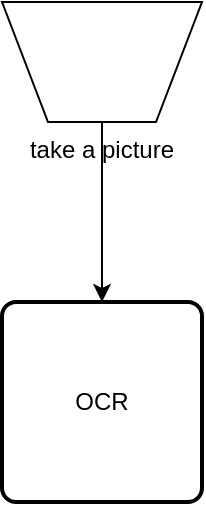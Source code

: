 <mxfile version="13.7.7" type="github">
  <diagram id="SQ1xv1VXRa9DyDstRdNU" name="Page-1">
    <mxGraphModel dx="782" dy="593" grid="1" gridSize="10" guides="1" tooltips="1" connect="1" arrows="1" fold="1" page="1" pageScale="1" pageWidth="827" pageHeight="1169" math="0" shadow="0">
      <root>
        <mxCell id="0" />
        <mxCell id="1" parent="0" />
        <mxCell id="No3HL8913TP6qKhReG87-3" style="edgeStyle=orthogonalEdgeStyle;rounded=0;orthogonalLoop=1;jettySize=auto;html=1;" edge="1" parent="1" source="No3HL8913TP6qKhReG87-1" target="No3HL8913TP6qKhReG87-2">
          <mxGeometry relative="1" as="geometry" />
        </mxCell>
        <mxCell id="No3HL8913TP6qKhReG87-1" value="take a picture" style="verticalLabelPosition=bottom;verticalAlign=top;html=1;shape=trapezoid;perimeter=trapezoidPerimeter;whiteSpace=wrap;size=0.23;arcSize=10;flipV=1;" vertex="1" parent="1">
          <mxGeometry x="140" y="100" width="100" height="60" as="geometry" />
        </mxCell>
        <mxCell id="No3HL8913TP6qKhReG87-2" value="OCR" style="rounded=1;whiteSpace=wrap;html=1;absoluteArcSize=1;arcSize=14;strokeWidth=2;" vertex="1" parent="1">
          <mxGeometry x="140" y="250" width="100" height="100" as="geometry" />
        </mxCell>
      </root>
    </mxGraphModel>
  </diagram>
</mxfile>
